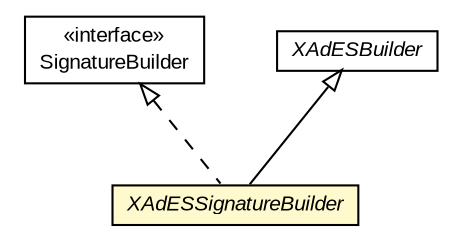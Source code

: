 #!/usr/local/bin/dot
#
# Class diagram 
# Generated by UMLGraph version R5_6-24-gf6e263 (http://www.umlgraph.org/)
#

digraph G {
	edge [fontname="arial",fontsize=10,labelfontname="arial",labelfontsize=10];
	node [fontname="arial",fontsize=10,shape=plaintext];
	nodesep=0.25;
	ranksep=0.5;
	// eu.europa.esig.dss.xades.SignatureBuilder
	c788590 [label=<<table title="eu.europa.esig.dss.xades.SignatureBuilder" border="0" cellborder="1" cellspacing="0" cellpadding="2" port="p" href="../SignatureBuilder.html">
		<tr><td><table border="0" cellspacing="0" cellpadding="1">
<tr><td align="center" balign="center"> &#171;interface&#187; </td></tr>
<tr><td align="center" balign="center"> SignatureBuilder </td></tr>
		</table></td></tr>
		</table>>, URL="../SignatureBuilder.html", fontname="arial", fontcolor="black", fontsize=10.0];
	// eu.europa.esig.dss.xades.signature.XAdESSignatureBuilder
	c788598 [label=<<table title="eu.europa.esig.dss.xades.signature.XAdESSignatureBuilder" border="0" cellborder="1" cellspacing="0" cellpadding="2" port="p" bgcolor="lemonChiffon" href="./XAdESSignatureBuilder.html">
		<tr><td><table border="0" cellspacing="0" cellpadding="1">
<tr><td align="center" balign="center"><font face="arial italic"> XAdESSignatureBuilder </font></td></tr>
		</table></td></tr>
		</table>>, URL="./XAdESSignatureBuilder.html", fontname="arial", fontcolor="black", fontsize=10.0];
	// eu.europa.esig.dss.xades.signature.XAdESBuilder
	c788608 [label=<<table title="eu.europa.esig.dss.xades.signature.XAdESBuilder" border="0" cellborder="1" cellspacing="0" cellpadding="2" port="p" href="./XAdESBuilder.html">
		<tr><td><table border="0" cellspacing="0" cellpadding="1">
<tr><td align="center" balign="center"><font face="arial italic"> XAdESBuilder </font></td></tr>
		</table></td></tr>
		</table>>, URL="./XAdESBuilder.html", fontname="arial", fontcolor="black", fontsize=10.0];
	//eu.europa.esig.dss.xades.signature.XAdESSignatureBuilder extends eu.europa.esig.dss.xades.signature.XAdESBuilder
	c788608:p -> c788598:p [dir=back,arrowtail=empty];
	//eu.europa.esig.dss.xades.signature.XAdESSignatureBuilder implements eu.europa.esig.dss.xades.SignatureBuilder
	c788590:p -> c788598:p [dir=back,arrowtail=empty,style=dashed];
}

